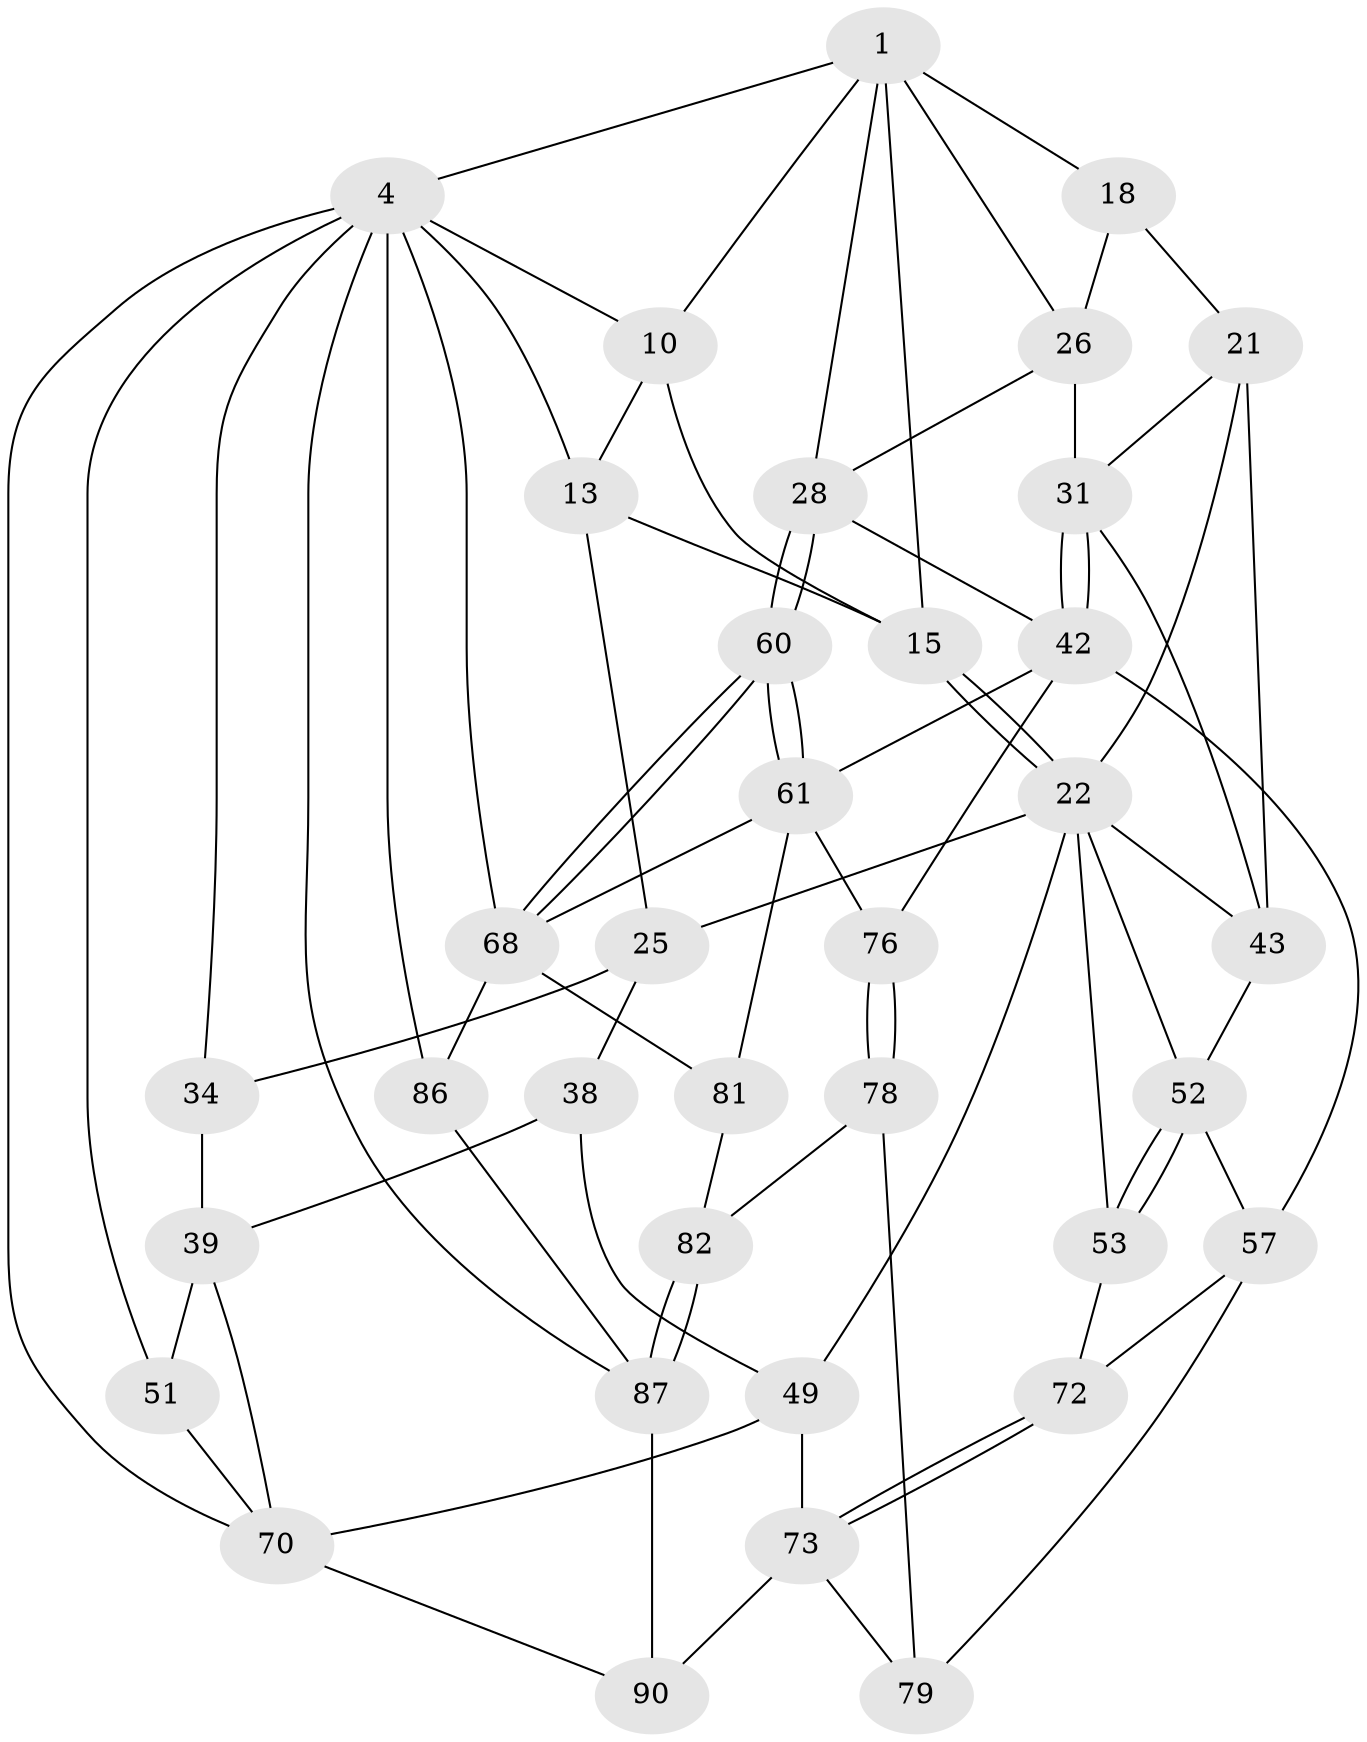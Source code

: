 // original degree distribution, {3: 0.021739130434782608, 4: 0.20652173913043478, 5: 0.5869565217391305, 6: 0.18478260869565216}
// Generated by graph-tools (version 1.1) at 2025/21/03/04/25 18:21:26]
// undirected, 36 vertices, 81 edges
graph export_dot {
graph [start="1"]
  node [color=gray90,style=filled];
  1 [pos="+0.6311955542197814+0",super="+2+8"];
  4 [pos="+0+0",super="+5+66+36"];
  10 [pos="+0.49564665543031755+0.0612060679394841",super="+11"];
  13 [pos="+0.2675722295335523+0.12226040588977512",super="+19"];
  15 [pos="+0.47831710531127825+0.14758873518555873",super="+16"];
  18 [pos="+0.606530691379727+0.1290096972105041",super="+20"];
  21 [pos="+0.603377980914272+0.29158501540942644",super="+41"];
  22 [pos="+0.5273253417607987+0.30000004282233217",super="+23"];
  25 [pos="+0.34392005798228004+0.30865829970160163",super="+37"];
  26 [pos="+0.816812776403957+0.09409908993709751",super="+27+30"];
  28 [pos="+1+0.3484339091330236",super="+29"];
  31 [pos="+0.8595510212416155+0.20731155813823604",super="+32"];
  34 [pos="+0.17753168833893365+0.18132781480403382",super="+35"];
  38 [pos="+0.18475569934150388+0.3225784760357554",super="+50"];
  39 [pos="+0+0.3803754364063905",super="+40+59"];
  42 [pos="+0.9169806636113133+0.38979337426681626",super="+47"];
  43 [pos="+0.6301556698838798+0.3921436842749303",super="+46"];
  49 [pos="+0.2963144759738797+0.5543658660828307",super="+69"];
  51 [pos="+0+0.3746718798251686",super="+64"];
  52 [pos="+0.5355510100609195+0.5091582095978567",super="+54"];
  53 [pos="+0.5245068782200384+0.574521976267376",super="+62"];
  57 [pos="+0.7460913192137453+0.6168603046370352",super="+77"];
  60 [pos="+1+0.6623818873282088"];
  61 [pos="+0.8863636050521696+0.5581730724969243",super="+74"];
  68 [pos="+1+0.6708183286966242",super="+80"];
  70 [pos="+0.23781439529175377+0.8670476596292624",super="+91+71"];
  72 [pos="+0.5162258025975481+0.7100425091446667"];
  73 [pos="+0.41956032640642643+0.761696541087667",super="+85"];
  76 [pos="+0.7796909055893968+0.7156545368134575"];
  78 [pos="+0.6629841718865194+0.7907603015914176"];
  79 [pos="+0.646555264500406+0.793107765657383"];
  81 [pos="+0.8219567969183992+0.7880151468817749"];
  82 [pos="+0.795410150142866+0.8438088110312826",super="+83"];
  86 [pos="+0.9009662301903916+0.9096378933403544"];
  87 [pos="+0.8986074570158565+0.9098896695825132",super="+88"];
  90 [pos="+0.6124556537805435+1"];
  1 -- 18 [weight=2];
  1 -- 4 [weight=2];
  1 -- 26;
  1 -- 28;
  1 -- 10;
  1 -- 15;
  4 -- 34 [weight=2];
  4 -- 10 [weight=2];
  4 -- 13;
  4 -- 68;
  4 -- 86;
  4 -- 70;
  4 -- 87;
  4 -- 51 [weight=2];
  10 -- 13;
  10 -- 15;
  13 -- 25;
  13 -- 15;
  15 -- 22;
  15 -- 22;
  18 -- 26;
  18 -- 21;
  21 -- 22;
  21 -- 43;
  21 -- 31;
  22 -- 49;
  22 -- 52;
  22 -- 53;
  22 -- 25;
  22 -- 43;
  25 -- 34;
  25 -- 38;
  26 -- 28;
  26 -- 31 [weight=2];
  28 -- 60;
  28 -- 60;
  28 -- 42;
  31 -- 42 [weight=2];
  31 -- 42;
  31 -- 43;
  34 -- 39;
  38 -- 39 [weight=2];
  38 -- 49;
  39 -- 51 [weight=2];
  39 -- 70;
  42 -- 57;
  42 -- 76;
  42 -- 61;
  43 -- 52;
  49 -- 73;
  49 -- 70;
  51 -- 70;
  52 -- 53 [weight=2];
  52 -- 53;
  52 -- 57;
  53 -- 72;
  57 -- 72;
  57 -- 79;
  60 -- 61;
  60 -- 61;
  60 -- 68;
  60 -- 68;
  61 -- 81;
  61 -- 68;
  61 -- 76;
  68 -- 81;
  68 -- 86;
  70 -- 90;
  72 -- 73;
  72 -- 73;
  73 -- 90;
  73 -- 79;
  76 -- 78;
  76 -- 78;
  78 -- 79;
  78 -- 82;
  81 -- 82;
  82 -- 87 [weight=2];
  82 -- 87;
  86 -- 87;
  87 -- 90;
}
